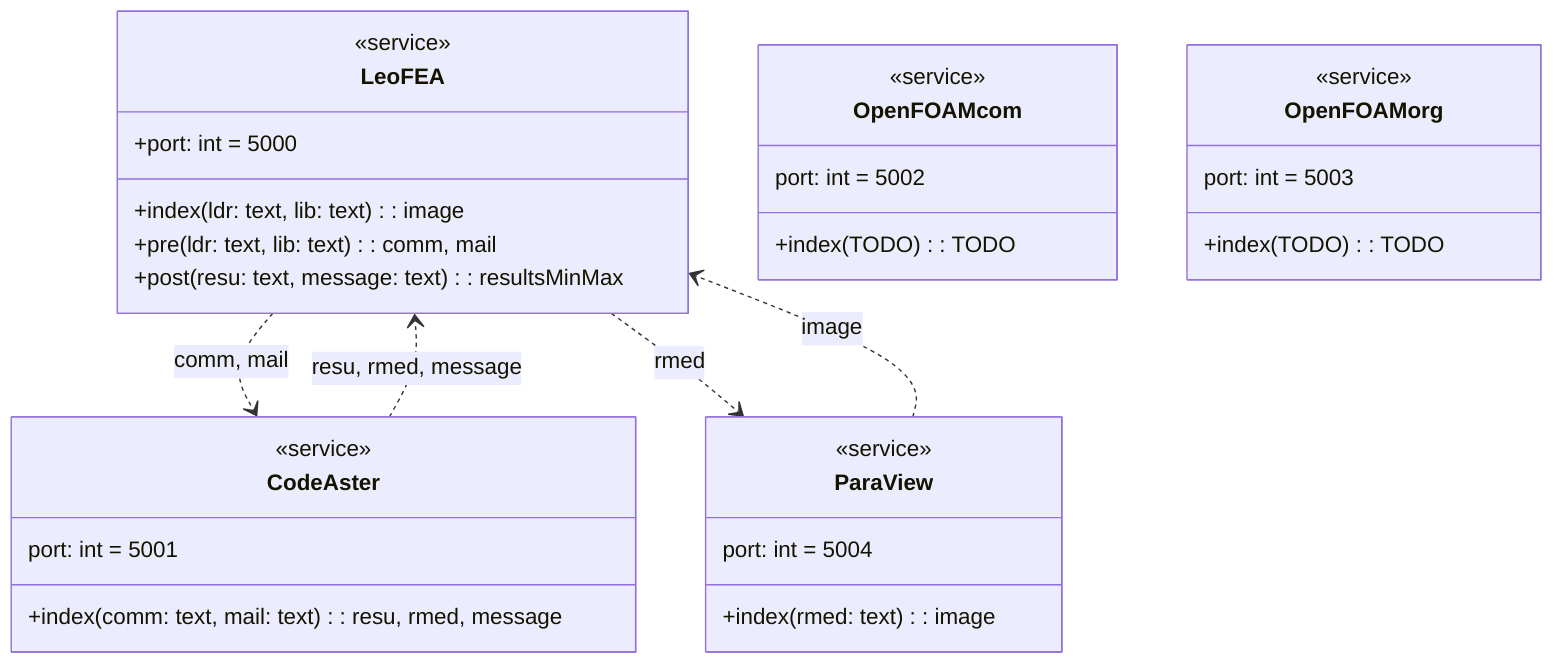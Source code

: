 classDiagram
    class LeoFEA {
        +port: int = 5000
        +index(ldr: text, lib: text): image
        +pre(ldr: text, lib: text): comm, mail
        +post(resu: text, message: text): resultsMinMax
    }
    class CodeAster {
        port: int = 5001
        +index(comm: text, mail: text): resu, rmed, message
    }
    class OpenFOAMcom {
        port: int = 5002
        +index(TODO): TODO
    }
    class OpenFOAMorg {
        port: int = 5003
        +index(TODO): TODO
    }
    class ParaView {
        port: int = 5004
        +index(rmed: text): image
    }

    <<service>> LeoFEA
    <<service>> CodeAster
    <<service>> OpenFOAMcom
    <<service>> OpenFOAMorg
    <<service>> ParaView

    LeoFEA ..> CodeAster: comm, mail
    LeoFEA ..> ParaView: rmed

    CodeAster ..> LeoFEA: resu, rmed, message
    ParaView ..> LeoFEA: image